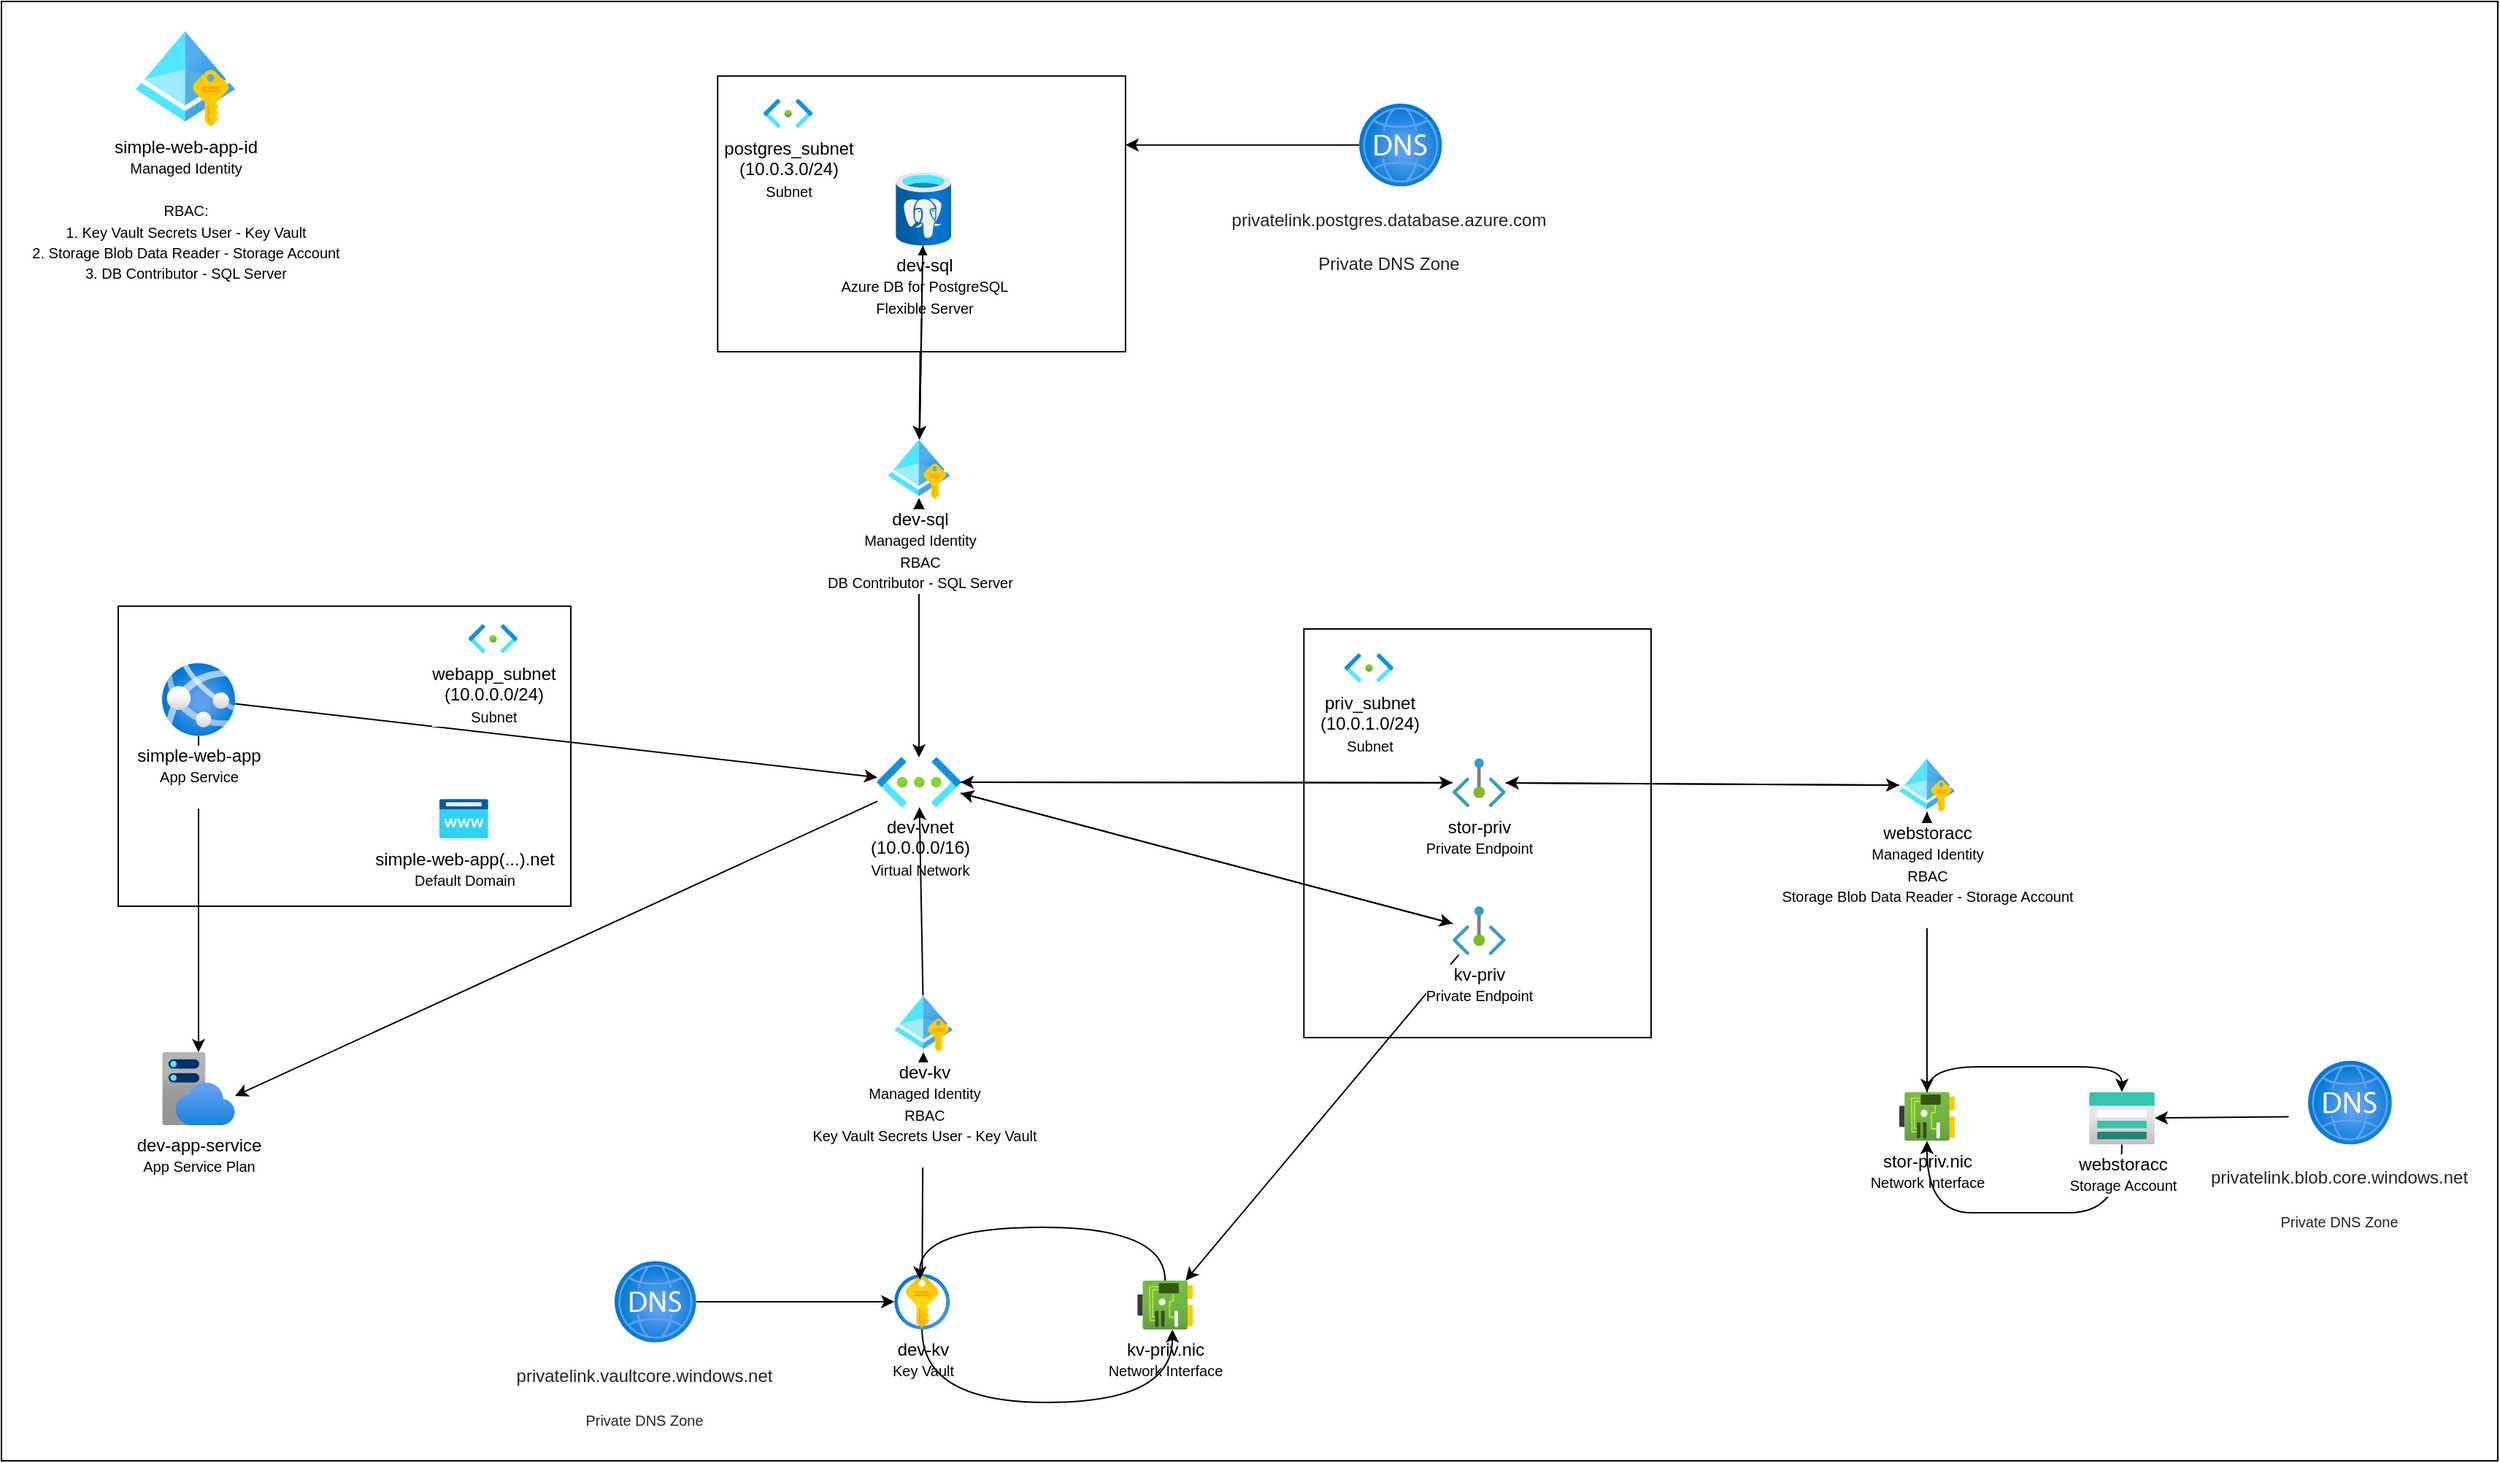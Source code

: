 <mxfile>
    <diagram name="Page-1" id="c442s6LptLY7ps0O6eYq">
        <mxGraphModel dx="3420" dy="2148" grid="1" gridSize="10" guides="1" tooltips="1" connect="1" arrows="1" fold="1" page="1" pageScale="1" pageWidth="850" pageHeight="1100" math="0" shadow="0">
            <root>
                <mxCell id="0"/>
                <mxCell id="1" parent="0"/>
                <mxCell id="WnGC63VPYkQ0A40VaTRL-3" value="" style="rounded=0;whiteSpace=wrap;html=1;shadow=0;" parent="1" vertex="1">
                    <mxGeometry x="-190" y="-240" width="1710" height="1000" as="geometry"/>
                </mxCell>
                <mxCell id="WnGC63VPYkQ0A40VaTRL-20" value="" style="rounded=0;whiteSpace=wrap;html=1;" parent="1" vertex="1">
                    <mxGeometry x="702.18" y="190" width="237.82" height="280" as="geometry"/>
                </mxCell>
                <mxCell id="20" value="" style="edgeStyle=none;html=1;" edge="1" parent="1" source="WnGC63VPYkQ0A40VaTRL-50" target="17">
                    <mxGeometry relative="1" as="geometry"/>
                </mxCell>
                <mxCell id="WnGC63VPYkQ0A40VaTRL-50" value="&lt;blockquote style=&quot;margin: 0 0 0 40px; border: none; padding: 0px;&quot;&gt;&lt;br&gt;&lt;/blockquote&gt;" style="rounded=0;whiteSpace=wrap;html=1;align=left;" parent="1" vertex="1">
                    <mxGeometry x="300.6" y="-188.87" width="279.4" height="188.87" as="geometry"/>
                </mxCell>
                <mxCell id="WnGC63VPYkQ0A40VaTRL-35" value="&lt;blockquote style=&quot;margin: 0 0 0 40px; border: none; padding: 0px;&quot;&gt;&lt;br&gt;&lt;/blockquote&gt;" style="rounded=0;whiteSpace=wrap;html=1;align=left;" parent="1" vertex="1">
                    <mxGeometry x="-110" y="174.37" width="310" height="205.63" as="geometry"/>
                </mxCell>
                <mxCell id="WnGC63VPYkQ0A40VaTRL-2" value="dev-app-service&lt;div&gt;&lt;font style=&quot;font-size: 10px;&quot;&gt;App Service Pla&lt;/font&gt;&lt;font style=&quot;font-size: 10px;&quot;&gt;n&lt;/font&gt;&lt;/div&gt;" style="image;aspect=fixed;html=1;points=[];align=center;fontSize=12;image=img/lib/azure2/app_services/App_Service_Plans.svg;" parent="1" vertex="1">
                    <mxGeometry x="-80" y="480" width="50" height="50" as="geometry"/>
                </mxCell>
                <mxCell id="WnGC63VPYkQ0A40VaTRL-5" style="rounded=0;orthogonalLoop=1;jettySize=auto;html=1;" parent="1" source="WnGC63VPYkQ0A40VaTRL-4" target="WnGC63VPYkQ0A40VaTRL-2" edge="1">
                    <mxGeometry relative="1" as="geometry"/>
                </mxCell>
                <mxCell id="WnGC63VPYkQ0A40VaTRL-7" style="rounded=0;orthogonalLoop=1;jettySize=auto;html=1;" parent="1" source="WnGC63VPYkQ0A40VaTRL-4" target="WnGC63VPYkQ0A40VaTRL-6" edge="1">
                    <mxGeometry relative="1" as="geometry"/>
                </mxCell>
                <mxCell id="WnGC63VPYkQ0A40VaTRL-4" value="&lt;div&gt;simple-web-app&lt;/div&gt;&lt;div&gt;&lt;font style=&quot;font-size: 10px;&quot;&gt;App Service&lt;/font&gt;&lt;/div&gt;&lt;div&gt;&lt;br&gt;&lt;/div&gt;" style="image;aspect=fixed;html=1;points=[];align=center;fontSize=12;image=img/lib/azure2/app_services/App_Services.svg;" parent="1" vertex="1">
                    <mxGeometry x="-80" y="213.33" width="50" height="50" as="geometry"/>
                </mxCell>
                <mxCell id="WnGC63VPYkQ0A40VaTRL-11" style="rounded=0;orthogonalLoop=1;jettySize=auto;html=1;" parent="1" source="11" target="WnGC63VPYkQ0A40VaTRL-10" edge="1">
                    <mxGeometry relative="1" as="geometry"/>
                </mxCell>
                <mxCell id="WnGC63VPYkQ0A40VaTRL-13" style="rounded=0;orthogonalLoop=1;jettySize=auto;html=1;" parent="1" source="WnGC63VPYkQ0A40VaTRL-25" target="WnGC63VPYkQ0A40VaTRL-12" edge="1">
                    <mxGeometry relative="1" as="geometry"/>
                </mxCell>
                <mxCell id="2" style="edgeStyle=none;html=1;" parent="1" source="17" target="WnGC63VPYkQ0A40VaTRL-8" edge="1">
                    <mxGeometry relative="1" as="geometry"/>
                </mxCell>
                <mxCell id="WnGC63VPYkQ0A40VaTRL-6" value="dev-vnet&lt;div&gt;(10.0.0.0/16)&lt;br&gt;&lt;div&gt;&lt;font size=&quot;1&quot;&gt;Virtual Network&lt;/font&gt;&lt;/div&gt;&lt;/div&gt;" style="image;aspect=fixed;html=1;points=[];align=center;fontSize=12;image=img/lib/azure2/networking/Virtual_Networks.svg;" parent="1" vertex="1">
                    <mxGeometry x="410" y="277.98" width="57" height="34.03" as="geometry"/>
                </mxCell>
                <mxCell id="WnGC63VPYkQ0A40VaTRL-9" style="rounded=0;orthogonalLoop=1;jettySize=auto;html=1;" parent="1" source="17" target="WnGC63VPYkQ0A40VaTRL-6" edge="1">
                    <mxGeometry relative="1" as="geometry"/>
                </mxCell>
                <mxCell id="WnGC63VPYkQ0A40VaTRL-8" value="dev-sql&lt;div&gt;&lt;font size=&quot;1&quot;&gt;Azure DB for PostgreSQL&lt;/font&gt;&lt;/div&gt;&lt;div&gt;&lt;font size=&quot;1&quot;&gt;Flexible Server&lt;/font&gt;&lt;/div&gt;" style="image;aspect=fixed;html=1;points=[];align=center;fontSize=12;image=img/lib/azure2/databases/Azure_Database_PostgreSQL_Server.svg;" parent="1" vertex="1">
                    <mxGeometry x="422.6" y="-123.24" width="38" height="50.67" as="geometry"/>
                </mxCell>
                <mxCell id="WnGC63VPYkQ0A40VaTRL-16" style="rounded=0;orthogonalLoop=1;jettySize=auto;html=1;" parent="1" source="WnGC63VPYkQ0A40VaTRL-21" target="WnGC63VPYkQ0A40VaTRL-6" edge="1">
                    <mxGeometry relative="1" as="geometry"/>
                </mxCell>
                <mxCell id="WnGC63VPYkQ0A40VaTRL-39" style="edgeStyle=orthogonalEdgeStyle;rounded=0;orthogonalLoop=1;jettySize=auto;html=1;curved=1;" parent="1" source="WnGC63VPYkQ0A40VaTRL-10" target="WnGC63VPYkQ0A40VaTRL-38" edge="1">
                    <mxGeometry relative="1" as="geometry">
                        <Array as="points">
                            <mxPoint x="1200" y="490.03"/>
                            <mxPoint x="1200" y="490.03"/>
                        </Array>
                    </mxGeometry>
                </mxCell>
                <mxCell id="WnGC63VPYkQ0A40VaTRL-10" value="stor-priv.nic&lt;div&gt;&lt;font size=&quot;1&quot;&gt;Network Interface&lt;/font&gt;&lt;/div&gt;" style="image;aspect=fixed;html=1;points=[];align=center;fontSize=12;image=img/lib/azure2/networking/Network_Interfaces.svg;" parent="1" vertex="1">
                    <mxGeometry x="1110" y="507.27" width="38" height="33.53" as="geometry"/>
                </mxCell>
                <mxCell id="WnGC63VPYkQ0A40VaTRL-18" style="rounded=0;orthogonalLoop=1;jettySize=auto;html=1;" parent="1" source="WnGC63VPYkQ0A40VaTRL-25" target="WnGC63VPYkQ0A40VaTRL-6" edge="1">
                    <mxGeometry relative="1" as="geometry"/>
                </mxCell>
                <mxCell id="WnGC63VPYkQ0A40VaTRL-12" value="&lt;span&gt;kv-priv.nic&lt;/span&gt;&lt;div&gt;&lt;font size=&quot;1&quot;&gt;Network Interface&lt;/font&gt;&lt;/div&gt;" style="image;aspect=fixed;html=1;points=[];align=center;fontSize=12;image=img/lib/azure2/networking/Network_Interfaces.svg;labelBorderColor=none;labelBackgroundColor=#FFFFFF;textShadow=0;" parent="1" vertex="1">
                    <mxGeometry x="588.1" y="636.47" width="38" height="33.53" as="geometry"/>
                </mxCell>
                <mxCell id="WnGC63VPYkQ0A40VaTRL-19" value="priv_subnet&lt;br&gt;(10.0.1.0/24)&lt;br&gt;&lt;font size=&quot;1&quot;&gt;Subnet&lt;/font&gt;" style="image;aspect=fixed;html=1;points=[];align=center;fontSize=12;image=img/lib/azure2/networking/Subnet.svg;" parent="1" vertex="1">
                    <mxGeometry x="730" y="206.67" width="33.4" height="20" as="geometry"/>
                </mxCell>
                <mxCell id="WnGC63VPYkQ0A40VaTRL-22" value="" style="rounded=0;orthogonalLoop=1;jettySize=auto;html=1;" parent="1" source="11" target="WnGC63VPYkQ0A40VaTRL-21" edge="1">
                    <mxGeometry relative="1" as="geometry">
                        <mxPoint x="840" y="125" as="sourcePoint"/>
                        <mxPoint x="467" y="283" as="targetPoint"/>
                    </mxGeometry>
                </mxCell>
                <mxCell id="WnGC63VPYkQ0A40VaTRL-23" value="" style="rounded=0;orthogonalLoop=1;jettySize=auto;html=1;" parent="1" source="WnGC63VPYkQ0A40VaTRL-6" target="WnGC63VPYkQ0A40VaTRL-21" edge="1">
                    <mxGeometry relative="1" as="geometry">
                        <mxPoint x="467" y="283" as="sourcePoint"/>
                        <mxPoint x="840" y="125" as="targetPoint"/>
                    </mxGeometry>
                </mxCell>
                <mxCell id="WnGC63VPYkQ0A40VaTRL-21" value="stor-priv&lt;div&gt;&lt;font size=&quot;1&quot;&gt;Private Endpoint&lt;/font&gt;&lt;/div&gt;" style="image;aspect=fixed;html=1;points=[];align=center;fontSize=12;image=img/lib/azure2/networking/Private_Endpoint.svg;" parent="1" vertex="1">
                    <mxGeometry x="804" y="278.68" width="36.36" height="33.33" as="geometry"/>
                </mxCell>
                <mxCell id="WnGC63VPYkQ0A40VaTRL-27" value="" style="rounded=0;orthogonalLoop=1;jettySize=auto;html=1;" parent="1" source="WnGC63VPYkQ0A40VaTRL-6" target="WnGC63VPYkQ0A40VaTRL-25" edge="1">
                    <mxGeometry relative="1" as="geometry">
                        <mxPoint x="467" y="299" as="sourcePoint"/>
                        <mxPoint x="860" y="358" as="targetPoint"/>
                    </mxGeometry>
                </mxCell>
                <mxCell id="WnGC63VPYkQ0A40VaTRL-25" value="kv-priv&lt;br&gt;&lt;font size=&quot;1&quot;&gt;Private Endpoint&lt;/font&gt;" style="image;aspect=fixed;html=1;points=[];align=center;fontSize=12;image=img/lib/azure2/networking/Private_Endpoint.svg;" parent="1" vertex="1">
                    <mxGeometry x="804" y="380.0" width="36.36" height="33.33" as="geometry"/>
                </mxCell>
                <mxCell id="WnGC63VPYkQ0A40VaTRL-30" style="rounded=0;orthogonalLoop=1;jettySize=auto;html=1;" parent="1" source="10" target="WnGC63VPYkQ0A40VaTRL-6" edge="1">
                    <mxGeometry relative="1" as="geometry"/>
                </mxCell>
                <mxCell id="WnGC63VPYkQ0A40VaTRL-28" value="dev-kv&lt;div&gt;&lt;font size=&quot;1&quot;&gt;Key Vault&lt;/font&gt;&lt;/div&gt;" style="image;aspect=fixed;html=1;points=[];align=center;fontSize=12;image=img/lib/azure2/security/Key_Vaults.svg;" parent="1" vertex="1">
                    <mxGeometry x="421.6" y="632" width="38" height="38" as="geometry"/>
                </mxCell>
                <mxCell id="WnGC63VPYkQ0A40VaTRL-36" value="webapp_subnet&lt;br&gt;(10.0.0.0/24)&lt;br&gt;&lt;font size=&quot;1&quot;&gt;Subnet&lt;/font&gt;" style="image;aspect=fixed;html=1;points=[];align=center;fontSize=12;image=img/lib/azure2/networking/Subnet.svg;" parent="1" vertex="1">
                    <mxGeometry x="130" y="186.67" width="33.4" height="20" as="geometry"/>
                </mxCell>
                <mxCell id="WnGC63VPYkQ0A40VaTRL-40" style="edgeStyle=orthogonalEdgeStyle;rounded=0;orthogonalLoop=1;jettySize=auto;html=1;curved=1;" parent="1" source="WnGC63VPYkQ0A40VaTRL-38" target="WnGC63VPYkQ0A40VaTRL-10" edge="1">
                    <mxGeometry relative="1" as="geometry">
                        <Array as="points">
                            <mxPoint x="1190" y="590.03"/>
                            <mxPoint x="1190" y="590.03"/>
                        </Array>
                    </mxGeometry>
                </mxCell>
                <mxCell id="WnGC63VPYkQ0A40VaTRL-38" value="webstoracc&lt;br&gt;&lt;font size=&quot;1&quot;&gt;Storage Account&lt;/font&gt;" style="image;aspect=fixed;html=1;points=[];align=center;fontSize=12;image=img/lib/azure2/storage/Storage_Accounts.svg;" parent="1" vertex="1">
                    <mxGeometry x="1240" y="507.27" width="45" height="36" as="geometry"/>
                </mxCell>
                <mxCell id="WnGC63VPYkQ0A40VaTRL-41" style="rounded=0;orthogonalLoop=1;jettySize=auto;html=1;entryX=1;entryY=0.6;entryDx=0;entryDy=0;entryPerimeter=0;" parent="1" source="WnGC63VPYkQ0A40VaTRL-6" target="WnGC63VPYkQ0A40VaTRL-2" edge="1">
                    <mxGeometry relative="1" as="geometry"/>
                </mxCell>
                <mxCell id="WnGC63VPYkQ0A40VaTRL-43" value="simple-web-app-id&lt;br&gt;&lt;font size=&quot;1&quot;&gt;Managed Identity&lt;br&gt;&lt;br&gt;RBAC:&lt;br&gt;1. Key Vault Secrets User - Key Vault&lt;/font&gt;&lt;div&gt;&lt;font size=&quot;1&quot;&gt;2. Storage Blob Data Reader - Storage Account&lt;/font&gt;&lt;/div&gt;&lt;div&gt;&lt;font size=&quot;1&quot;&gt;3. DB Contributor - SQL Server&lt;/font&gt;&lt;/div&gt;" style="image;aspect=fixed;html=1;points=[];align=center;fontSize=12;image=img/lib/azure2/identity/Managed_Identities.svg;" parent="1" vertex="1">
                    <mxGeometry x="-98" y="-220" width="68" height="66" as="geometry"/>
                </mxCell>
                <mxCell id="WnGC63VPYkQ0A40VaTRL-44" value="&lt;h2 style=&quot;margin: 0px 16px 0px 0px; overflow: hidden; text-overflow: ellipsis; line-height: 28px; flex: 0 1 auto; color: rgb(36, 36, 36);&quot; aria-describedby=&quot;d94a17a2-b767-4b31-a5c8-409c018c01a2&quot; id=&quot;d94a17a2-b767-4b31-a5c8-409c018c01a1&quot; class=&quot;fxs-blade-title-titleText msportalfx-tooltip-overflow&quot;&gt;&lt;font style=&quot;font-weight: normal;&quot; face=&quot;Helvetica&quot;&gt;&lt;span style=&quot;font-size: 12px;&quot;&gt;privatelink.blob.core.windows.net&lt;/span&gt;&lt;br&gt;&lt;font size=&quot;1&quot;&gt;Private DNS Zone&lt;/font&gt;&lt;/font&gt;&lt;/h2&gt;" style="image;aspect=fixed;html=1;points=[];align=center;fontSize=12;image=img/lib/azure2/networking/DNS_Zones.svg;" parent="1" vertex="1">
                    <mxGeometry x="1390" y="485.86" width="57.41" height="57.41" as="geometry"/>
                </mxCell>
                <mxCell id="WnGC63VPYkQ0A40VaTRL-55" style="rounded=0;orthogonalLoop=1;jettySize=auto;html=1;" parent="1" source="WnGC63VPYkQ0A40VaTRL-47" target="WnGC63VPYkQ0A40VaTRL-28" edge="1">
                    <mxGeometry relative="1" as="geometry">
                        <mxPoint x="1182.1" y="572.235" as="targetPoint"/>
                    </mxGeometry>
                </mxCell>
                <mxCell id="WnGC63VPYkQ0A40VaTRL-47" value="&lt;h2 style=&quot;margin: 0px 16px 0px 0px; overflow: hidden; text-overflow: ellipsis; line-height: 28px; flex: 0 1 auto; color: rgb(36, 36, 36);&quot; aria-describedby=&quot;d94a17a2-b767-4b31-a5c8-409c018c01a2&quot; id=&quot;d94a17a2-b767-4b31-a5c8-409c018c01a1&quot; class=&quot;fxs-blade-title-titleText msportalfx-tooltip-overflow&quot;&gt;&lt;font style=&quot;font-weight: normal;&quot; face=&quot;Helvetica&quot;&gt;&lt;span style=&quot;font-size: 12px;&quot;&gt;privatelink.vaultcore.windows.net&lt;/span&gt;&lt;br&gt;&lt;font size=&quot;1&quot;&gt;Private DNS Zone&lt;/font&gt;&lt;/font&gt;&lt;/h2&gt;" style="image;aspect=fixed;html=1;points=[];align=center;fontSize=12;image=img/lib/azure2/networking/DNS_Zones.svg;" parent="1" vertex="1">
                    <mxGeometry x="230" y="623.07" width="55.85" height="55.85" as="geometry"/>
                </mxCell>
                <mxCell id="WnGC63VPYkQ0A40VaTRL-48" value="simple-web-app(...).net&lt;div&gt;&lt;font style=&quot;font-size: 10px;&quot;&gt;Default Domain&lt;/font&gt;&lt;/div&gt;" style="image;aspect=fixed;html=1;points=[];align=center;fontSize=12;image=img/lib/azure2/app_services/App_Service_Domains.svg;" parent="1" vertex="1">
                    <mxGeometry x="110" y="306.49" width="33.4" height="27.01" as="geometry"/>
                </mxCell>
                <mxCell id="WnGC63VPYkQ0A40VaTRL-51" value="postgres_subnet&lt;br&gt;(10.0.3.0/24)&lt;br&gt;&lt;font size=&quot;1&quot;&gt;Subnet&lt;/font&gt;" style="image;aspect=fixed;html=1;points=[];align=center;fontSize=12;image=img/lib/azure2/networking/Subnet.svg;" parent="1" vertex="1">
                    <mxGeometry x="332.1" y="-173.24" width="33.4" height="20" as="geometry"/>
                </mxCell>
                <mxCell id="WnGC63VPYkQ0A40VaTRL-53" style="rounded=0;orthogonalLoop=1;jettySize=auto;html=1;entryX=1;entryY=0.25;entryDx=0;entryDy=0;" parent="1" source="WnGC63VPYkQ0A40VaTRL-52" target="WnGC63VPYkQ0A40VaTRL-50" edge="1">
                    <mxGeometry relative="1" as="geometry"/>
                </mxCell>
                <mxCell id="WnGC63VPYkQ0A40VaTRL-52" value="&lt;h2 style=&quot;margin: 0px 16px 0px 0px; overflow: hidden; text-overflow: ellipsis; line-height: 28px; flex: 0 1 auto; color: rgb(36, 36, 36); text-align: left;&quot; aria-describedby=&quot;d94a17a2-b767-4b31-a5c8-409c018c08e6&quot; id=&quot;d94a17a2-b767-4b31-a5c8-409c018c08e5&quot; class=&quot;fxs-blade-title-titleText msportalfx-tooltip-overflow&quot;&gt;&lt;font face=&quot;Helvetica&quot; style=&quot;font-size: 12px; font-weight: normal;&quot;&gt;privatelink.postgres.database.azure.com&lt;/font&gt;&lt;/h2&gt;&lt;h2 style=&quot;margin: 0px 16px 0px 0px; overflow: hidden; text-overflow: ellipsis; line-height: 28px; flex: 0 1 auto; color: rgb(36, 36, 36);&quot; aria-describedby=&quot;d94a17a2-b767-4b31-a5c8-409c018c01a2&quot; id=&quot;d94a17a2-b767-4b31-a5c8-409c018c01a1&quot; class=&quot;fxs-blade-title-titleText msportalfx-tooltip-overflow&quot;&gt;&lt;font style=&quot;font-weight: normal;&quot; face=&quot;Helvetica&quot;&gt;&lt;font style=&quot;font-size: 12px;&quot;&gt;Private DNS Zone&lt;/font&gt;&lt;/font&gt;&lt;/h2&gt;" style="image;aspect=fixed;html=1;points=[];align=center;fontSize=12;image=img/lib/azure2/networking/DNS_Zones.svg;" parent="1" vertex="1">
                    <mxGeometry x="740" y="-170" width="56.76" height="56.76" as="geometry"/>
                </mxCell>
                <mxCell id="WnGC63VPYkQ0A40VaTRL-54" style="rounded=0;orthogonalLoop=1;jettySize=auto;html=1;" parent="1" target="WnGC63VPYkQ0A40VaTRL-38" edge="1">
                    <mxGeometry relative="1" as="geometry">
                        <mxPoint x="1376.76" y="524.249" as="sourcePoint"/>
                    </mxGeometry>
                </mxCell>
                <mxCell id="6" style="edgeStyle=orthogonalEdgeStyle;html=1;entryX=0.461;entryY=0.102;entryDx=0;entryDy=0;entryPerimeter=0;curved=1;" edge="1" parent="1" source="WnGC63VPYkQ0A40VaTRL-12" target="WnGC63VPYkQ0A40VaTRL-28">
                    <mxGeometry relative="1" as="geometry">
                        <Array as="points">
                            <mxPoint x="607.1" y="600"/>
                            <mxPoint x="439.1" y="600"/>
                        </Array>
                    </mxGeometry>
                </mxCell>
                <mxCell id="8" style="edgeStyle=orthogonalEdgeStyle;html=1;entryX=0.632;entryY=1;entryDx=0;entryDy=0;entryPerimeter=0;curved=1;" edge="1" parent="1" source="WnGC63VPYkQ0A40VaTRL-28" target="WnGC63VPYkQ0A40VaTRL-12">
                    <mxGeometry relative="1" as="geometry">
                        <Array as="points">
                            <mxPoint x="441.1" y="720"/>
                            <mxPoint x="612.1" y="720"/>
                        </Array>
                    </mxGeometry>
                </mxCell>
                <mxCell id="12" value="" style="rounded=0;orthogonalLoop=1;jettySize=auto;html=1;" edge="1" parent="1" source="WnGC63VPYkQ0A40VaTRL-28" target="10">
                    <mxGeometry relative="1" as="geometry">
                        <mxPoint x="440" y="632" as="sourcePoint"/>
                        <mxPoint x="439" y="312" as="targetPoint"/>
                    </mxGeometry>
                </mxCell>
                <mxCell id="10" value="dev-kv&lt;br&gt;&lt;font size=&quot;1&quot;&gt;Managed Identity&lt;br&gt;RBAC&lt;br&gt;Key Vault Secrets User - Key Vault&lt;/font&gt;&lt;div&gt;&lt;br&gt;&lt;/div&gt;" style="image;aspect=fixed;html=1;points=[];align=center;fontSize=12;image=img/lib/azure2/identity/Managed_Identities.svg;" vertex="1" parent="1">
                    <mxGeometry x="421.6" y="441.18" width="40" height="38.82" as="geometry"/>
                </mxCell>
                <mxCell id="13" value="" style="rounded=0;orthogonalLoop=1;jettySize=auto;html=1;" edge="1" parent="1" source="WnGC63VPYkQ0A40VaTRL-10" target="11">
                    <mxGeometry relative="1" as="geometry">
                        <mxPoint x="1140" y="67" as="sourcePoint"/>
                        <mxPoint x="866" y="249" as="targetPoint"/>
                    </mxGeometry>
                </mxCell>
                <mxCell id="14" value="" style="rounded=0;orthogonalLoop=1;jettySize=auto;html=1;" edge="1" parent="1" source="WnGC63VPYkQ0A40VaTRL-21" target="11">
                    <mxGeometry relative="1" as="geometry">
                        <mxPoint x="866" y="249" as="sourcePoint"/>
                        <mxPoint x="1140" y="67" as="targetPoint"/>
                    </mxGeometry>
                </mxCell>
                <mxCell id="11" value="webstoracc&lt;br&gt;&lt;font size=&quot;1&quot;&gt;Managed Identity&lt;br&gt;RBAC&lt;br&gt;&lt;/font&gt;&lt;div&gt;&lt;font size=&quot;1&quot;&gt;Storage Blob Data Reader - Storage Account&lt;/font&gt;&lt;/div&gt;&lt;div&gt;&lt;br&gt;&lt;/div&gt;" style="image;aspect=fixed;html=1;points=[];align=center;fontSize=12;image=img/lib/azure2/identity/Managed_Identities.svg;" vertex="1" parent="1">
                    <mxGeometry x="1110" y="278.68" width="38" height="36.88" as="geometry"/>
                </mxCell>
                <mxCell id="18" value="" style="rounded=0;orthogonalLoop=1;jettySize=auto;html=1;" edge="1" parent="1" source="WnGC63VPYkQ0A40VaTRL-8" target="17">
                    <mxGeometry relative="1" as="geometry">
                        <mxPoint x="439" y="71" as="sourcePoint"/>
                        <mxPoint x="439" y="278" as="targetPoint"/>
                    </mxGeometry>
                </mxCell>
                <mxCell id="19" value="" style="edgeStyle=none;html=1;" edge="1" parent="1">
                    <mxGeometry relative="1" as="geometry">
                        <mxPoint x="438.5" y="276.98" as="sourcePoint"/>
                        <mxPoint x="438.5" y="100.25" as="targetPoint"/>
                    </mxGeometry>
                </mxCell>
                <mxCell id="17" value="dev-sql&lt;br&gt;&lt;font size=&quot;1&quot;&gt;Managed Identity&lt;br&gt;RBAC&lt;br&gt;&lt;/font&gt;&lt;div&gt;&lt;font size=&quot;1&quot;&gt;DB Contributor - SQL Server&lt;/font&gt;&lt;/div&gt;" style="image;aspect=fixed;html=1;points=[];align=center;fontSize=12;image=img/lib/azure2/identity/Managed_Identities.svg;" vertex="1" parent="1">
                    <mxGeometry x="417.25" y="60" width="42.5" height="41.25" as="geometry"/>
                </mxCell>
            </root>
        </mxGraphModel>
    </diagram>
</mxfile>